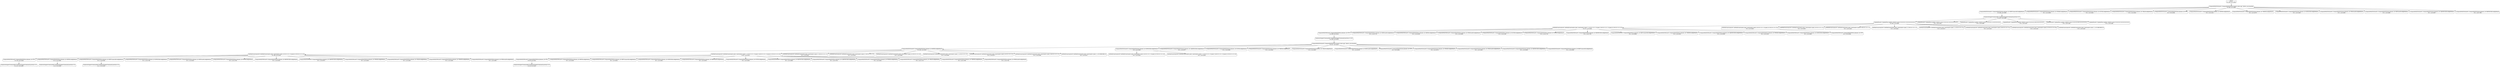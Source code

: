 digraph MCTS {
  node [shape=box, style=rounded];
  0 [label="ROOT
N=300, Q=0.880"];
  1 [label="ComputePathToState#1.ComputePathToState.named_state=gp7_detect_arucomarker
N=300, Q=0.880"];
  2 [label="ComputePathToState#1.ComputePathToState.planner_id=RRTConnectkConfigDefault
N=288, Q=0.884"];
  3 [label="YaskawaGripperCommand#1.YaskawaGripperCommand.position=0.0
N=287, Q=0.885"];
  4 [label="UpdatePose#1.UpdatePose.update_relative_pose=0.0;0.0;0.115;0.0;0.0;0.0;0.0
N=281, Q=0.895"];
  5 [label="SetPathConstraints#1.SetPathConstraints.joint_constraints=joint_1_s,0.0,0.1,0.1,1.0;joint_3,40.0,0.1,0.1,1.0;joint_6,120.0,0.1,0.1,0.8
N=271, Q=0.905"];
  6 [label="ComputePathToPose#1.ComputePathToPose.planner_id=PTP
N=259, Q=0.918"];
  7 [label="YaskawaGripperCommand#2.YaskawaGripperCommand.position=0.235
N=258, Q=0.918"];
  8 [label="ComputePathToState#2.ComputePathToState.named_state=gp7_detect_arucomarker
N=257, Q=0.919"];
  9 [label="ComputePathToState#2.ComputePathToState.planner_id=RRTkConfigDefault
N=243, Q=0.925"];
  10 [label="SetPathConstraints#2.SetPathConstraints.joint_constraints=joint_4,0.0,0.1,0.1,1.0;joint_6,120.0,0.1,0.1,0.8
N=168, Q=0.926"];
  11 [label="ComputePathToPose#2.ComputePathToPose.planner_id=PTP
N=152, Q=0.938"];
  12 [label="YaskawaGripperCommand#3.YaskawaGripperCommand.position=0.0
N=151, Q=0.938"];
  13 [label="ComputePathToPose#2.ComputePathToPose.planner_id=RRTkConfigDefault
N=4, Q=0.885"];
  14 [label="YaskawaGripperCommand#3.YaskawaGripperCommand.position=0.0
N=3, Q=0.885"];
  15 [label="ComputePathToPose#2.ComputePathToPose.planner_id=RRTConnectkConfigDefault
N=2, Q=0.929"];
  16 [label="YaskawaGripperCommand#3.YaskawaGripperCommand.position=0.0
N=1, Q=0.929"];
  17 [label="ComputePathToPose#2.ComputePathToPose.planner_id=KPIECEkConfigDefault
N=1, Q=0.794"];
  18 [label="ComputePathToPose#2.ComputePathToPose.planner_id=RRTstarkConfigDefault
N=1, Q=0.823"];
  19 [label="ComputePathToPose#2.ComputePathToPose.planner_id=ESTkConfigDefault
N=1, Q=0.783"];
  20 [label="ComputePathToPose#2.ComputePathToPose.planner_id=BKPIECEkConfigDefault
N=1, Q=0.816"];
  21 [label="ComputePathToPose#2.ComputePathToPose.planner_id=LBKPIECEkConfigDefault
N=1, Q=0.873"];
  22 [label="ComputePathToPose#2.ComputePathToPose.planner_id=PRMkConfigDefault
N=1, Q=0.850"];
  23 [label="ComputePathToPose#2.ComputePathToPose.planner_id=SBLkConfigDefault
N=1, Q=0.897"];
  24 [label="ComputePathToPose#2.ComputePathToPose.planner_id=TRRTkConfigDefault
N=1, Q=0.903"];
  25 [label="ComputePathToPose#2.ComputePathToPose.planner_id=PRMstarkConfigDefault
N=1, Q=0.000"];
  26 [label="SetPathConstraints#2.SetPathConstraints.joint_constraints=joint_1_s,0.0,0.1,0.1,1.0;joint_3,40.0,0.1,0.1,1.0;joint_6,120.0,0.1,0.1,0.8
N=67, Q=0.921"];
  27 [label="ComputePathToPose#2.ComputePathToPose.planner_id=PTP
N=55, Q=0.941"];
  28 [label="YaskawaGripperCommand#3.YaskawaGripperCommand.position=0.0
N=54, Q=0.941"];
  29 [label="ComputePathToPose#2.ComputePathToPose.planner_id=RRTkConfigDefault
N=1, Q=0.826"];
  30 [label="ComputePathToPose#2.ComputePathToPose.planner_id=RRTConnectkConfigDefault
N=1, Q=0.841"];
  31 [label="ComputePathToPose#2.ComputePathToPose.planner_id=KPIECEkConfigDefault
N=1, Q=0.901"];
  32 [label="ComputePathToPose#2.ComputePathToPose.planner_id=RRTstarkConfigDefault
N=1, Q=0.919"];
  33 [label="ComputePathToPose#2.ComputePathToPose.planner_id=ESTkConfigDefault
N=1, Q=0.850"];
  34 [label="ComputePathToPose#2.ComputePathToPose.planner_id=BKPIECEkConfigDefault
N=1, Q=0.860"];
  35 [label="ComputePathToPose#2.ComputePathToPose.planner_id=LBKPIECEkConfigDefault
N=1, Q=0.705"];
  36 [label="ComputePathToPose#2.ComputePathToPose.planner_id=PRMkConfigDefault
N=1, Q=0.834"];
  37 [label="ComputePathToPose#2.ComputePathToPose.planner_id=SBLkConfigDefault
N=1, Q=0.710"];
  38 [label="ComputePathToPose#2.ComputePathToPose.planner_id=TRRTkConfigDefault
N=1, Q=0.788"];
  39 [label="ComputePathToPose#2.ComputePathToPose.planner_id=PRMstarkConfigDefault
N=1, Q=0.761"];
  40 [label="SetPathConstraints#2.SetPathConstraints.joint_constraints=joint_2_l,30.0,0.1,0.1,1.0
N=1, Q=0.943"];
  41 [label="SetPathConstraints#2.SetPathConstraints.joint_constraints=joint_5,-50.0,0.1,0.1,1.0
N=1, Q=0.923"];
  42 [label="SetPathConstraints#2.SetPathConstraints.joint_constraints=joint_6,120.0,0.1,0.1,0.8
N=1, Q=0.939"];
  43 [label="SetPathConstraints#2.SetPathConstraints.joint_constraints=joint_1_s,0.0,0.1,0.1,1.0
N=1, Q=0.943"];
  44 [label="SetPathConstraints#2.SetPathConstraints.joint_constraints=joint_4,0.0,0.1,0.1,1.0
N=1, Q=0.877"];
  45 [label="SetPathConstraints#2.SetPathConstraints.joint_constraints=joint_3,40.0,0.1,0.1,1.0
N=1, Q=0.939"];
  46 [label="SetPathConstraints#2.SetPathConstraints.joint_constraints=joint_1_s,0.0,999,999,0.0
N=1, Q=0.817"];
  47 [label="ComputePathToState#2.ComputePathToState.planner_id=KPIECEkConfigDefault
N=3, Q=0.940"];
  48 [label="SetPathConstraints#2.SetPathConstraints.joint_constraints=joint_4,0.0,0.1,0.1,1.0;joint_6,120.0,0.1,0.1,0.8
N=1, Q=0.942"];
  49 [label="SetPathConstraints#2.SetPathConstraints.joint_constraints=joint_1_s,0.0,0.1,0.1,1.0;joint_3,40.0,0.1,0.1,1.0;joint_6,120.0,0.1,0.1,0.8
N=1, Q=0.939"];
  50 [label="ComputePathToState#2.ComputePathToState.planner_id=LBKPIECEkConfigDefault
N=1, Q=0.877"];
  51 [label="ComputePathToState#2.ComputePathToState.planner_id=ESTkConfigDefault
N=1, Q=0.939"];
  52 [label="ComputePathToState#2.ComputePathToState.planner_id=TRRTkConfigDefault
N=1, Q=0.942"];
  53 [label="ComputePathToState#2.ComputePathToState.planner_id=SBLkConfigDefault
N=1, Q=0.867"];
  54 [label="ComputePathToState#2.ComputePathToState.planner_id=RRTstarkConfigDefault
N=1, Q=0.879"];
  55 [label="ComputePathToState#2.ComputePathToState.planner_id=PTP
N=1, Q=0.939"];
  56 [label="ComputePathToState#2.ComputePathToState.planner_id=PRMkConfigDefault
N=1, Q=0.874"];
  57 [label="ComputePathToState#2.ComputePathToState.planner_id=PRMstarkConfigDefault
N=1, Q=0.450"];
  58 [label="ComputePathToState#2.ComputePathToState.planner_id=BKPIECEkConfigDefault
N=1, Q=0.943"];
  59 [label="ComputePathToState#2.ComputePathToState.planner_id=RRTConnectkConfigDefault
N=1, Q=0.000"];
  60 [label="ComputePathToPose#1.ComputePathToPose.planner_id=RRTstarkConfigDefault
N=1, Q=0.713"];
  61 [label="ComputePathToPose#1.ComputePathToPose.planner_id=RRTkConfigDefault
N=1, Q=0.916"];
  62 [label="ComputePathToPose#1.ComputePathToPose.planner_id=PRMstarkConfigDefault
N=1, Q=0.900"];
  63 [label="ComputePathToPose#1.ComputePathToPose.planner_id=ESTkConfigDefault
N=1, Q=0.200"];
  64 [label="ComputePathToPose#1.ComputePathToPose.planner_id=SBLkConfigDefault
N=1, Q=0.723"];
  65 [label="ComputePathToPose#1.ComputePathToPose.planner_id=BKPIECEkConfigDefault
N=1, Q=0.733"];
  66 [label="ComputePathToPose#1.ComputePathToPose.planner_id=RRTConnectkConfigDefault
N=1, Q=0.664"];
  67 [label="ComputePathToPose#1.ComputePathToPose.planner_id=TRRTkConfigDefault
N=1, Q=0.821"];
  68 [label="ComputePathToPose#1.ComputePathToPose.planner_id=LBKPIECEkConfigDefault
N=1, Q=0.000"];
  69 [label="ComputePathToPose#1.ComputePathToPose.planner_id=PRMkConfigDefault
N=1, Q=0.242"];
  70 [label="ComputePathToPose#1.ComputePathToPose.planner_id=KPIECEkConfigDefault
N=1, Q=0.691"];
  71 [label="SetPathConstraints#1.SetPathConstraints.joint_constraints=joint_4,0.0,0.1,0.1,1.0;joint_6,120.0,0.1,0.1,0.8
N=2, Q=0.939"];
  72 [label="ComputePathToPose#1.ComputePathToPose.planner_id=PTP
N=1, Q=0.939"];
  73 [label="SetPathConstraints#1.SetPathConstraints.joint_constraints=joint_4,0.0,0.1,0.1,1.0
N=1, Q=0.658"];
  74 [label="SetPathConstraints#1.SetPathConstraints.joint_constraints=joint_5,-50.0,0.1,0.1,1.0
N=1, Q=0.249"];
  75 [label="SetPathConstraints#1.SetPathConstraints.joint_constraints=joint_2_l,30.0,0.1,0.1,1.0
N=1, Q=0.645"];
  76 [label="SetPathConstraints#1.SetPathConstraints.joint_constraints=joint_1_s,0.0,0.1,0.1,1.0
N=1, Q=0.873"];
  77 [label="SetPathConstraints#1.SetPathConstraints.joint_constraints=joint_3,40.0,0.1,0.1,1.0
N=1, Q=0.250"];
  78 [label="SetPathConstraints#1.SetPathConstraints.joint_constraints=joint_6,120.0,0.1,0.1,0.8
N=1, Q=0.243"];
  79 [label="SetPathConstraints#1.SetPathConstraints.joint_constraints=joint_1_s,0.0,999,999,0.0
N=1, Q=0.450"];
  80 [label="UpdatePose#1.UpdatePose.update_relative_pose=0.0;0.0;0.10;0.0;0.0;0.0;0.0
N=1, Q=0.243"];
  81 [label="UpdatePose#1.UpdatePose.update_relative_pose=0.0;0.0;0.11;0.0;0.0;0.0;0.0
N=1, Q=0.939"];
  82 [label="UpdatePose#1.UpdatePose.update_relative_pose=0.0;0.0;0.105;0.0;0.0;0.0;0.0
N=1, Q=0.447"];
  83 [label="UpdatePose#1.UpdatePose.update_relative_pose=0.0;0.0;0.09;0.0;0.0;0.0;0.0
N=1, Q=0.242"];
  84 [label="UpdatePose#1.UpdatePose.update_relative_pose=0.0;0.0;0.15;0.0;0.0;0.0;0.0
N=1, Q=0.456"];
  85 [label="ComputePathToState#1.ComputePathToState.planner_id=PRMkConfigDefault
N=1, Q=0.938"];
  86 [label="ComputePathToState#1.ComputePathToState.planner_id=ESTkConfigDefault
N=1, Q=0.942"];
  87 [label="ComputePathToState#1.ComputePathToState.planner_id=SBLkConfigDefault
N=1, Q=0.942"];
  88 [label="ComputePathToState#1.ComputePathToState.planner_id=PTP
N=1, Q=0.939"];
  89 [label="ComputePathToState#1.ComputePathToState.planner_id=RRTkConfigDefault
N=1, Q=0.241"];
  90 [label="ComputePathToState#1.ComputePathToState.planner_id=TRRTkConfigDefault
N=1, Q=0.679"];
  91 [label="ComputePathToState#1.ComputePathToState.planner_id=KPIECEkConfigDefault
N=1, Q=0.450"];
  92 [label="ComputePathToState#1.ComputePathToState.planner_id=PRMstarkConfigDefault
N=1, Q=0.935"];
  93 [label="ComputePathToState#1.ComputePathToState.planner_id=RRTstarkConfigDefault
N=1, Q=0.663"];
  94 [label="ComputePathToState#1.ComputePathToState.planner_id=LBKPIECEkConfigDefault
N=1, Q=0.937"];
  95 [label="ComputePathToState#1.ComputePathToState.planner_id=BKPIECEkConfigDefault
N=1, Q=0.788"];
  0 -> 1;
  1 -> 2;
  2 -> 3;
  3 -> 4;
  4 -> 5;
  5 -> 6;
  6 -> 7;
  7 -> 8;
  8 -> 9;
  9 -> 10;
  10 -> 11;
  11 -> 12;
  10 -> 13;
  13 -> 14;
  10 -> 15;
  15 -> 16;
  10 -> 17;
  10 -> 18;
  10 -> 19;
  10 -> 20;
  10 -> 21;
  10 -> 22;
  10 -> 23;
  10 -> 24;
  10 -> 25;
  9 -> 26;
  26 -> 27;
  27 -> 28;
  26 -> 29;
  26 -> 30;
  26 -> 31;
  26 -> 32;
  26 -> 33;
  26 -> 34;
  26 -> 35;
  26 -> 36;
  26 -> 37;
  26 -> 38;
  26 -> 39;
  9 -> 40;
  9 -> 41;
  9 -> 42;
  9 -> 43;
  9 -> 44;
  9 -> 45;
  9 -> 46;
  8 -> 47;
  47 -> 48;
  47 -> 49;
  8 -> 50;
  8 -> 51;
  8 -> 52;
  8 -> 53;
  8 -> 54;
  8 -> 55;
  8 -> 56;
  8 -> 57;
  8 -> 58;
  8 -> 59;
  5 -> 60;
  5 -> 61;
  5 -> 62;
  5 -> 63;
  5 -> 64;
  5 -> 65;
  5 -> 66;
  5 -> 67;
  5 -> 68;
  5 -> 69;
  5 -> 70;
  4 -> 71;
  71 -> 72;
  4 -> 73;
  4 -> 74;
  4 -> 75;
  4 -> 76;
  4 -> 77;
  4 -> 78;
  4 -> 79;
  3 -> 80;
  3 -> 81;
  3 -> 82;
  3 -> 83;
  3 -> 84;
  1 -> 85;
  1 -> 86;
  1 -> 87;
  1 -> 88;
  1 -> 89;
  1 -> 90;
  1 -> 91;
  1 -> 92;
  1 -> 93;
  1 -> 94;
  1 -> 95;
}
